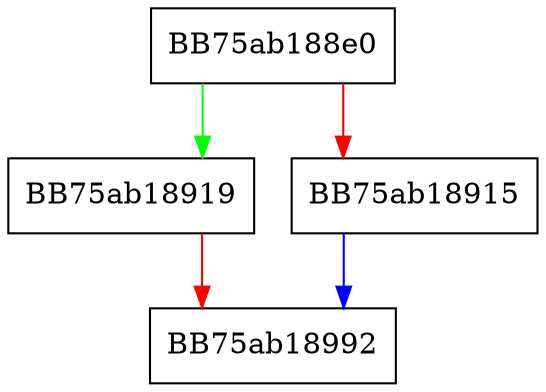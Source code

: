 digraph AtomicCounterExpiry {
  node [shape="box"];
  graph [splines=ortho];
  BB75ab188e0 -> BB75ab18919 [color="green"];
  BB75ab188e0 -> BB75ab18915 [color="red"];
  BB75ab18915 -> BB75ab18992 [color="blue"];
  BB75ab18919 -> BB75ab18992 [color="red"];
}